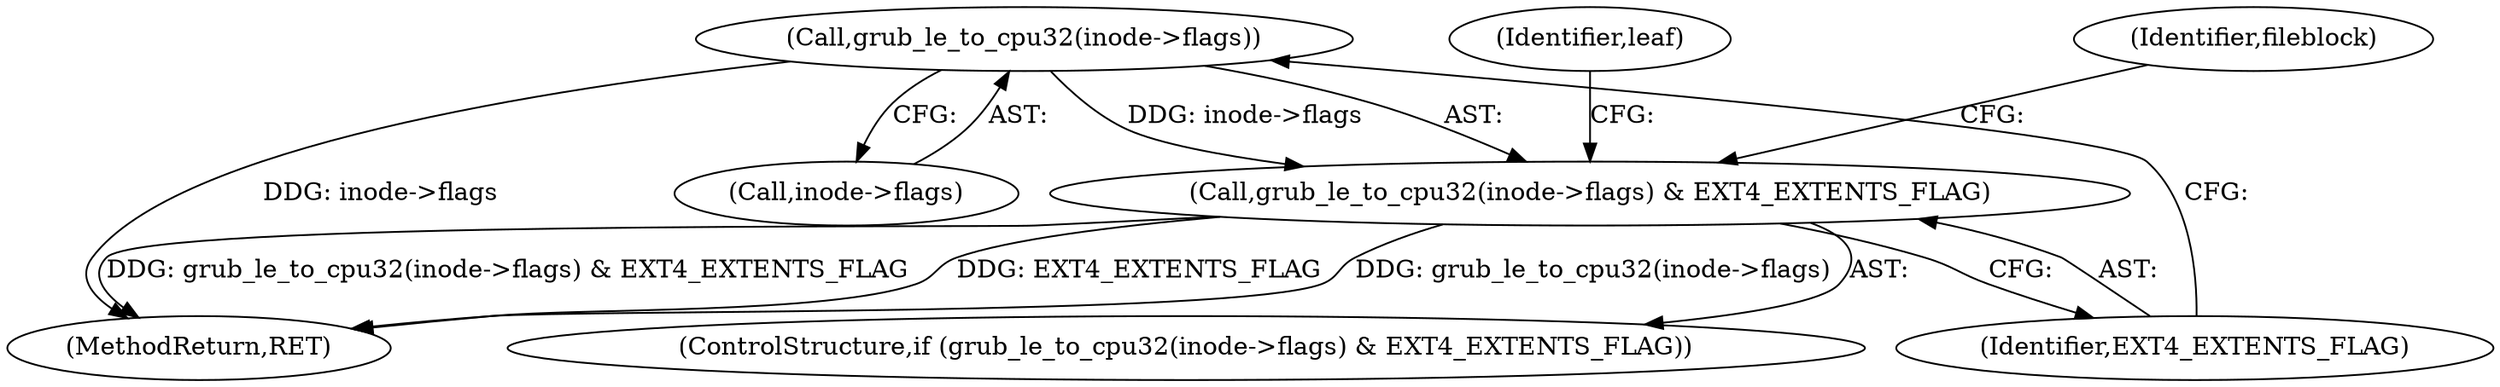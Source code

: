 digraph "0_radare2_796dd28aaa6b9fa76d99c42c4d5ff8b257cc2191_1@pointer" {
"1000138" [label="(Call,grub_le_to_cpu32(inode->flags))"];
"1000137" [label="(Call,grub_le_to_cpu32(inode->flags) & EXT4_EXTENTS_FLAG)"];
"1000429" [label="(MethodReturn,RET)"];
"1000138" [label="(Call,grub_le_to_cpu32(inode->flags))"];
"1000263" [label="(Identifier,fileblock)"];
"1000149" [label="(Identifier,leaf)"];
"1000136" [label="(ControlStructure,if (grub_le_to_cpu32(inode->flags) & EXT4_EXTENTS_FLAG))"];
"1000137" [label="(Call,grub_le_to_cpu32(inode->flags) & EXT4_EXTENTS_FLAG)"];
"1000139" [label="(Call,inode->flags)"];
"1000142" [label="(Identifier,EXT4_EXTENTS_FLAG)"];
"1000138" -> "1000137"  [label="AST: "];
"1000138" -> "1000139"  [label="CFG: "];
"1000139" -> "1000138"  [label="AST: "];
"1000142" -> "1000138"  [label="CFG: "];
"1000138" -> "1000429"  [label="DDG: inode->flags"];
"1000138" -> "1000137"  [label="DDG: inode->flags"];
"1000137" -> "1000136"  [label="AST: "];
"1000137" -> "1000142"  [label="CFG: "];
"1000142" -> "1000137"  [label="AST: "];
"1000149" -> "1000137"  [label="CFG: "];
"1000263" -> "1000137"  [label="CFG: "];
"1000137" -> "1000429"  [label="DDG: EXT4_EXTENTS_FLAG"];
"1000137" -> "1000429"  [label="DDG: grub_le_to_cpu32(inode->flags)"];
"1000137" -> "1000429"  [label="DDG: grub_le_to_cpu32(inode->flags) & EXT4_EXTENTS_FLAG"];
}
